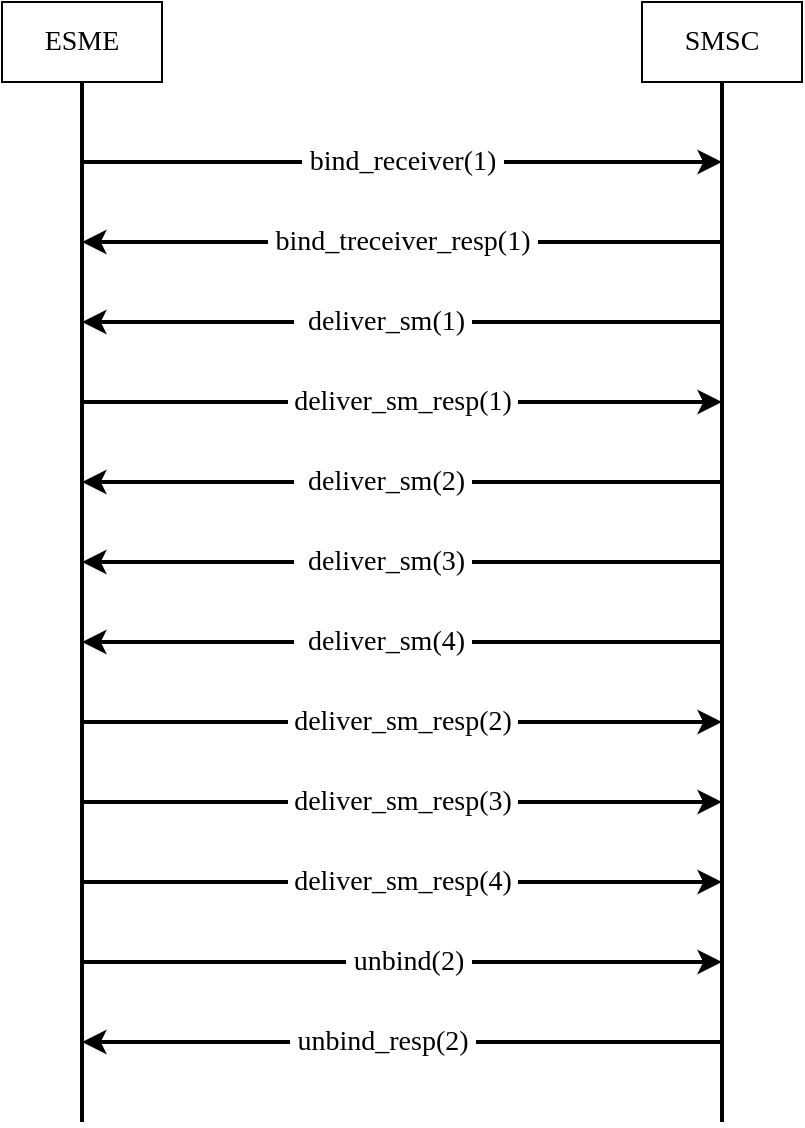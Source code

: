 <mxfile version="20.8.13" type="github">
  <diagram name="Страница 1" id="o9hs7QG-kYl1aFqxMY37">
    <mxGraphModel dx="1427" dy="669" grid="1" gridSize="10" guides="1" tooltips="1" connect="1" arrows="1" fold="1" page="1" pageScale="1" pageWidth="827" pageHeight="1169" math="0" shadow="0">
      <root>
        <mxCell id="0" />
        <mxCell id="1" parent="0" />
        <mxCell id="03MIAWjF4wI7Wqej3nyZ-1" value="" style="endArrow=none;html=1;rounded=0;strokeWidth=2;fontFamily=Times New Roman;fontSize=14;" edge="1" parent="1" target="03MIAWjF4wI7Wqej3nyZ-3">
          <mxGeometry width="50" height="50" relative="1" as="geometry">
            <mxPoint x="440" y="600" as="sourcePoint" />
            <mxPoint x="440" y="80" as="targetPoint" />
          </mxGeometry>
        </mxCell>
        <mxCell id="03MIAWjF4wI7Wqej3nyZ-2" value="" style="endArrow=none;html=1;rounded=0;strokeWidth=2;fontFamily=Times New Roman;fontSize=14;entryX=0.5;entryY=1;entryDx=0;entryDy=0;" edge="1" parent="1" target="03MIAWjF4wI7Wqej3nyZ-4">
          <mxGeometry width="50" height="50" relative="1" as="geometry">
            <mxPoint x="120" y="600" as="sourcePoint" />
            <mxPoint x="120" y="80" as="targetPoint" />
            <Array as="points">
              <mxPoint x="120" y="260" />
            </Array>
          </mxGeometry>
        </mxCell>
        <mxCell id="03MIAWjF4wI7Wqej3nyZ-3" value="SMSC" style="rounded=0;whiteSpace=wrap;html=1;fontFamily=Times New Roman;fontSize=14;" vertex="1" parent="1">
          <mxGeometry x="400" y="40" width="80" height="40" as="geometry" />
        </mxCell>
        <mxCell id="03MIAWjF4wI7Wqej3nyZ-4" value="ESME" style="rounded=0;whiteSpace=wrap;html=1;fontFamily=Times New Roman;fontSize=14;" vertex="1" parent="1">
          <mxGeometry x="80" y="40" width="80" height="40" as="geometry" />
        </mxCell>
        <mxCell id="03MIAWjF4wI7Wqej3nyZ-5" value="&amp;nbsp;bind_treceiver_resp(1)&amp;nbsp; " style="endArrow=classic;html=1;rounded=0;strokeWidth=2;fontFamily=Times New Roman;fontSize=14;" edge="1" parent="1">
          <mxGeometry width="50" height="50" relative="1" as="geometry">
            <mxPoint x="440" y="160" as="sourcePoint" />
            <mxPoint x="120" y="160" as="targetPoint" />
          </mxGeometry>
        </mxCell>
        <mxCell id="03MIAWjF4wI7Wqej3nyZ-7" value="" style="endArrow=classic;html=1;rounded=0;strokeWidth=2;fontFamily=Times New Roman;fontSize=14;" edge="1" parent="1">
          <mxGeometry width="50" height="50" relative="1" as="geometry">
            <mxPoint x="440" y="200" as="sourcePoint" />
            <mxPoint x="120" y="200" as="targetPoint" />
          </mxGeometry>
        </mxCell>
        <mxCell id="03MIAWjF4wI7Wqej3nyZ-8" value="&lt;div&gt;&amp;nbsp; deliver_sm(1)&amp;nbsp; &lt;/div&gt;" style="edgeLabel;html=1;align=center;verticalAlign=middle;resizable=0;points=[];fontSize=14;fontFamily=Times New Roman;" vertex="1" connectable="0" parent="03MIAWjF4wI7Wqej3nyZ-7">
          <mxGeometry x="0.062" relative="1" as="geometry">
            <mxPoint as="offset" />
          </mxGeometry>
        </mxCell>
        <mxCell id="03MIAWjF4wI7Wqej3nyZ-9" value="" style="endArrow=classic;html=1;rounded=0;strokeWidth=2;fontFamily=Times New Roman;fontSize=14;" edge="1" parent="1">
          <mxGeometry width="50" height="50" relative="1" as="geometry">
            <mxPoint x="440" y="560" as="sourcePoint" />
            <mxPoint x="120" y="560" as="targetPoint" />
          </mxGeometry>
        </mxCell>
        <mxCell id="03MIAWjF4wI7Wqej3nyZ-10" value="&amp;nbsp;unbind_resp(2)&amp;nbsp; " style="edgeLabel;html=1;align=center;verticalAlign=middle;resizable=0;points=[];fontSize=14;fontFamily=Times New Roman;" vertex="1" connectable="0" parent="03MIAWjF4wI7Wqej3nyZ-9">
          <mxGeometry x="0.062" relative="1" as="geometry">
            <mxPoint as="offset" />
          </mxGeometry>
        </mxCell>
        <mxCell id="03MIAWjF4wI7Wqej3nyZ-11" value="&amp;nbsp;unbind(2)&amp;nbsp; " style="endArrow=classic;html=1;rounded=0;strokeWidth=2;fontFamily=Times New Roman;fontSize=14;" edge="1" parent="1">
          <mxGeometry x="0.019" width="50" height="50" relative="1" as="geometry">
            <mxPoint x="120" y="520" as="sourcePoint" />
            <mxPoint x="440" y="520" as="targetPoint" />
            <mxPoint as="offset" />
          </mxGeometry>
        </mxCell>
        <mxCell id="03MIAWjF4wI7Wqej3nyZ-12" value="&lt;div&gt;&amp;nbsp;bind_receiver(1)&amp;nbsp; &lt;br&gt;&lt;/div&gt;" style="endArrow=classic;html=1;rounded=0;strokeWidth=2;fontFamily=Times New Roman;fontSize=14;" edge="1" parent="1">
          <mxGeometry width="50" height="50" relative="1" as="geometry">
            <mxPoint x="120" y="120" as="sourcePoint" />
            <mxPoint x="440" y="120" as="targetPoint" />
            <mxPoint as="offset" />
          </mxGeometry>
        </mxCell>
        <mxCell id="03MIAWjF4wI7Wqej3nyZ-16" value="&amp;nbsp;deliver_sm_resp(1)&amp;nbsp; " style="endArrow=classic;html=1;rounded=0;strokeWidth=2;fontFamily=Times New Roman;fontSize=14;" edge="1" parent="1">
          <mxGeometry width="50" height="50" relative="1" as="geometry">
            <mxPoint x="120" y="240" as="sourcePoint" />
            <mxPoint x="440" y="240" as="targetPoint" />
            <mxPoint as="offset" />
          </mxGeometry>
        </mxCell>
        <mxCell id="03MIAWjF4wI7Wqej3nyZ-25" value="" style="endArrow=classic;html=1;rounded=0;strokeWidth=2;fontFamily=Times New Roman;fontSize=14;" edge="1" parent="1">
          <mxGeometry width="50" height="50" relative="1" as="geometry">
            <mxPoint x="440" y="360" as="sourcePoint" />
            <mxPoint x="120" y="360" as="targetPoint" />
          </mxGeometry>
        </mxCell>
        <mxCell id="03MIAWjF4wI7Wqej3nyZ-26" value="&lt;div&gt;&amp;nbsp; deliver_sm(4)&amp;nbsp; &lt;/div&gt;" style="edgeLabel;html=1;align=center;verticalAlign=middle;resizable=0;points=[];fontSize=14;fontFamily=Times New Roman;" vertex="1" connectable="0" parent="03MIAWjF4wI7Wqej3nyZ-25">
          <mxGeometry x="0.062" relative="1" as="geometry">
            <mxPoint as="offset" />
          </mxGeometry>
        </mxCell>
        <mxCell id="03MIAWjF4wI7Wqej3nyZ-27" value="" style="endArrow=classic;html=1;rounded=0;strokeWidth=2;fontFamily=Times New Roman;fontSize=14;" edge="1" parent="1">
          <mxGeometry width="50" height="50" relative="1" as="geometry">
            <mxPoint x="440" y="320" as="sourcePoint" />
            <mxPoint x="120" y="320" as="targetPoint" />
          </mxGeometry>
        </mxCell>
        <mxCell id="03MIAWjF4wI7Wqej3nyZ-28" value="&lt;div&gt;&amp;nbsp; deliver_sm(3)&amp;nbsp; &lt;/div&gt;" style="edgeLabel;html=1;align=center;verticalAlign=middle;resizable=0;points=[];fontSize=14;fontFamily=Times New Roman;" vertex="1" connectable="0" parent="03MIAWjF4wI7Wqej3nyZ-27">
          <mxGeometry x="0.062" relative="1" as="geometry">
            <mxPoint as="offset" />
          </mxGeometry>
        </mxCell>
        <mxCell id="03MIAWjF4wI7Wqej3nyZ-29" value="" style="endArrow=classic;html=1;rounded=0;strokeWidth=2;fontFamily=Times New Roman;fontSize=14;" edge="1" parent="1">
          <mxGeometry width="50" height="50" relative="1" as="geometry">
            <mxPoint x="440" y="280" as="sourcePoint" />
            <mxPoint x="120" y="280" as="targetPoint" />
          </mxGeometry>
        </mxCell>
        <mxCell id="03MIAWjF4wI7Wqej3nyZ-30" value="&lt;div&gt;&amp;nbsp; deliver_sm(2)&amp;nbsp; &lt;/div&gt;" style="edgeLabel;html=1;align=center;verticalAlign=middle;resizable=0;points=[];fontSize=14;fontFamily=Times New Roman;" vertex="1" connectable="0" parent="03MIAWjF4wI7Wqej3nyZ-29">
          <mxGeometry x="0.062" relative="1" as="geometry">
            <mxPoint as="offset" />
          </mxGeometry>
        </mxCell>
        <mxCell id="03MIAWjF4wI7Wqej3nyZ-31" value="&amp;nbsp;deliver_sm_resp(4)&amp;nbsp; " style="endArrow=classic;html=1;rounded=0;strokeWidth=2;fontFamily=Times New Roman;fontSize=14;" edge="1" parent="1">
          <mxGeometry width="50" height="50" relative="1" as="geometry">
            <mxPoint x="120" y="480" as="sourcePoint" />
            <mxPoint x="440" y="480" as="targetPoint" />
            <mxPoint as="offset" />
          </mxGeometry>
        </mxCell>
        <mxCell id="03MIAWjF4wI7Wqej3nyZ-32" value="&amp;nbsp;deliver_sm_resp(3)&amp;nbsp; " style="endArrow=classic;html=1;rounded=0;strokeWidth=2;fontFamily=Times New Roman;fontSize=14;" edge="1" parent="1">
          <mxGeometry width="50" height="50" relative="1" as="geometry">
            <mxPoint x="120" y="440" as="sourcePoint" />
            <mxPoint x="440" y="440" as="targetPoint" />
            <mxPoint as="offset" />
          </mxGeometry>
        </mxCell>
        <mxCell id="03MIAWjF4wI7Wqej3nyZ-33" value="&amp;nbsp;deliver_sm_resp(2)&amp;nbsp; " style="endArrow=classic;html=1;rounded=0;strokeWidth=2;fontFamily=Times New Roman;fontSize=14;" edge="1" parent="1">
          <mxGeometry width="50" height="50" relative="1" as="geometry">
            <mxPoint x="120" y="400" as="sourcePoint" />
            <mxPoint x="440" y="400" as="targetPoint" />
            <mxPoint as="offset" />
          </mxGeometry>
        </mxCell>
      </root>
    </mxGraphModel>
  </diagram>
</mxfile>
